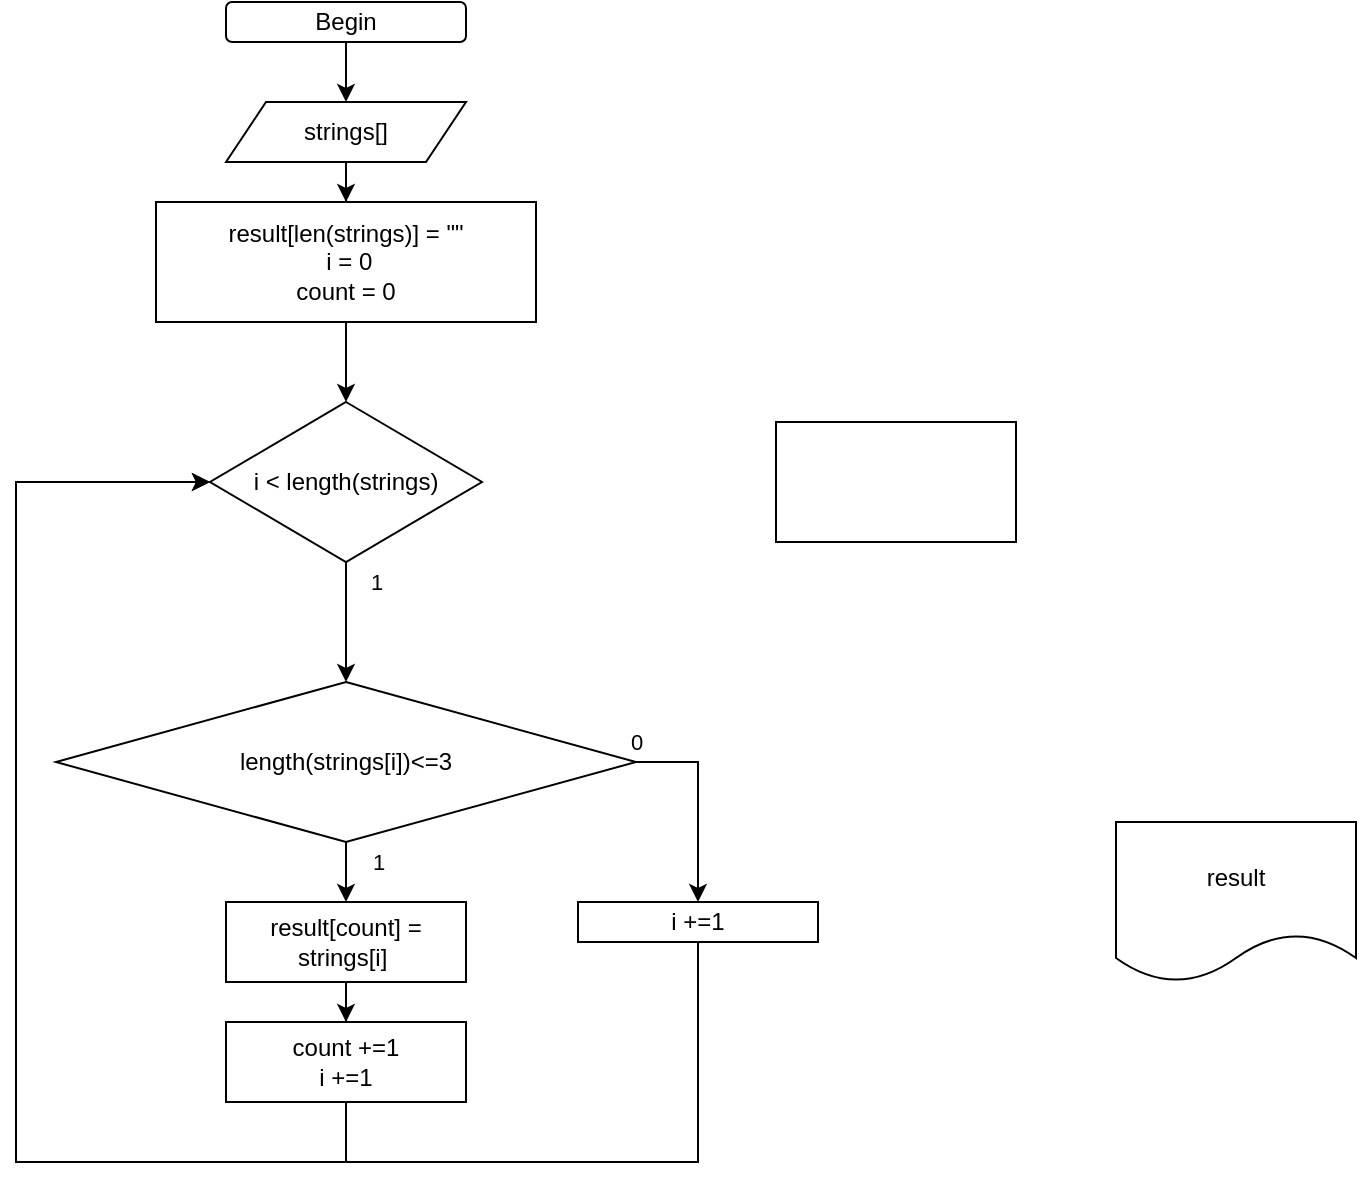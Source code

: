 <mxfile version="20.8.20" type="device"><diagram name="Страница 1" id="muZDP54SthOfKi6M1kKV"><mxGraphModel dx="1195" dy="637" grid="1" gridSize="10" guides="1" tooltips="1" connect="1" arrows="1" fold="1" page="1" pageScale="1" pageWidth="827" pageHeight="1169" math="0" shadow="0"><root><mxCell id="0"/><mxCell id="1" parent="0"/><mxCell id="8FNoeuHwirXESjWZb33t-13" style="edgeStyle=orthogonalEdgeStyle;rounded=0;orthogonalLoop=1;jettySize=auto;html=1;" edge="1" parent="1" source="8FNoeuHwirXESjWZb33t-1" target="8FNoeuHwirXESjWZb33t-2"><mxGeometry relative="1" as="geometry"/></mxCell><mxCell id="8FNoeuHwirXESjWZb33t-1" value="Begin" style="rounded=1;whiteSpace=wrap;html=1;" vertex="1" parent="1"><mxGeometry x="195" y="10" width="120" height="20" as="geometry"/></mxCell><mxCell id="8FNoeuHwirXESjWZb33t-15" style="edgeStyle=orthogonalEdgeStyle;rounded=0;orthogonalLoop=1;jettySize=auto;html=1;" edge="1" parent="1" source="8FNoeuHwirXESjWZb33t-2" target="8FNoeuHwirXESjWZb33t-3"><mxGeometry relative="1" as="geometry"/></mxCell><mxCell id="8FNoeuHwirXESjWZb33t-2" value="strings[]" style="shape=parallelogram;perimeter=parallelogramPerimeter;whiteSpace=wrap;html=1;fixedSize=1;" vertex="1" parent="1"><mxGeometry x="195" y="60" width="120" height="30" as="geometry"/></mxCell><mxCell id="8FNoeuHwirXESjWZb33t-16" style="edgeStyle=orthogonalEdgeStyle;rounded=0;orthogonalLoop=1;jettySize=auto;html=1;" edge="1" parent="1" source="8FNoeuHwirXESjWZb33t-3" target="8FNoeuHwirXESjWZb33t-4"><mxGeometry relative="1" as="geometry"/></mxCell><mxCell id="8FNoeuHwirXESjWZb33t-3" value="result[len(strings)] = &quot;&quot;&lt;br&gt;&amp;nbsp;i = 0&lt;br&gt;count = 0" style="rounded=0;whiteSpace=wrap;html=1;" vertex="1" parent="1"><mxGeometry x="160" y="110" width="190" height="60" as="geometry"/></mxCell><mxCell id="8FNoeuHwirXESjWZb33t-17" value="1" style="edgeStyle=orthogonalEdgeStyle;rounded=0;orthogonalLoop=1;jettySize=auto;html=1;" edge="1" parent="1" source="8FNoeuHwirXESjWZb33t-4" target="8FNoeuHwirXESjWZb33t-8"><mxGeometry x="-0.667" y="15" relative="1" as="geometry"><mxPoint as="offset"/></mxGeometry></mxCell><mxCell id="8FNoeuHwirXESjWZb33t-4" value="i &amp;lt; length(strings)" style="rhombus;whiteSpace=wrap;html=1;" vertex="1" parent="1"><mxGeometry x="187" y="210" width="136" height="80" as="geometry"/></mxCell><mxCell id="8FNoeuHwirXESjWZb33t-7" value="result" style="shape=document;whiteSpace=wrap;html=1;boundedLbl=1;" vertex="1" parent="1"><mxGeometry x="640" y="420" width="120" height="80" as="geometry"/></mxCell><mxCell id="8FNoeuHwirXESjWZb33t-10" value="1" style="edgeStyle=orthogonalEdgeStyle;rounded=0;orthogonalLoop=1;jettySize=auto;html=1;" edge="1" parent="1" source="8FNoeuHwirXESjWZb33t-8" target="8FNoeuHwirXESjWZb33t-9"><mxGeometry x="0.2" y="16" relative="1" as="geometry"><mxPoint as="offset"/></mxGeometry></mxCell><mxCell id="8FNoeuHwirXESjWZb33t-18" value="0" style="edgeStyle=orthogonalEdgeStyle;rounded=0;orthogonalLoop=1;jettySize=auto;html=1;exitX=1;exitY=0.5;exitDx=0;exitDy=0;" edge="1" parent="1" source="8FNoeuHwirXESjWZb33t-8" target="8FNoeuHwirXESjWZb33t-12"><mxGeometry x="-1" y="10" relative="1" as="geometry"><mxPoint as="offset"/></mxGeometry></mxCell><mxCell id="8FNoeuHwirXESjWZb33t-8" value="length(strings[i])&amp;lt;=3" style="rhombus;whiteSpace=wrap;html=1;" vertex="1" parent="1"><mxGeometry x="110" y="350" width="290" height="80" as="geometry"/></mxCell><mxCell id="8FNoeuHwirXESjWZb33t-19" style="edgeStyle=orthogonalEdgeStyle;rounded=0;orthogonalLoop=1;jettySize=auto;html=1;entryX=0.5;entryY=0;entryDx=0;entryDy=0;" edge="1" parent="1" source="8FNoeuHwirXESjWZb33t-9" target="8FNoeuHwirXESjWZb33t-11"><mxGeometry relative="1" as="geometry"/></mxCell><mxCell id="8FNoeuHwirXESjWZb33t-9" value="result[count] = strings[i]&amp;nbsp;" style="rounded=0;whiteSpace=wrap;html=1;" vertex="1" parent="1"><mxGeometry x="195" y="460" width="120" height="40" as="geometry"/></mxCell><mxCell id="8FNoeuHwirXESjWZb33t-20" style="edgeStyle=orthogonalEdgeStyle;rounded=0;orthogonalLoop=1;jettySize=auto;html=1;entryX=0;entryY=0.5;entryDx=0;entryDy=0;" edge="1" parent="1" source="8FNoeuHwirXESjWZb33t-11" target="8FNoeuHwirXESjWZb33t-4"><mxGeometry relative="1" as="geometry"><Array as="points"><mxPoint x="255" y="590"/><mxPoint x="90" y="590"/><mxPoint x="90" y="250"/></Array></mxGeometry></mxCell><mxCell id="8FNoeuHwirXESjWZb33t-11" value="count +=1&lt;br&gt;i +=1" style="rounded=0;whiteSpace=wrap;html=1;" vertex="1" parent="1"><mxGeometry x="195" y="520" width="120" height="40" as="geometry"/></mxCell><mxCell id="8FNoeuHwirXESjWZb33t-21" style="edgeStyle=orthogonalEdgeStyle;rounded=0;orthogonalLoop=1;jettySize=auto;html=1;entryX=0;entryY=0.5;entryDx=0;entryDy=0;" edge="1" parent="1" source="8FNoeuHwirXESjWZb33t-12" target="8FNoeuHwirXESjWZb33t-4"><mxGeometry relative="1" as="geometry"><Array as="points"><mxPoint x="431" y="590"/><mxPoint x="90" y="590"/><mxPoint x="90" y="250"/></Array></mxGeometry></mxCell><mxCell id="8FNoeuHwirXESjWZb33t-12" value="i +=1" style="rounded=0;whiteSpace=wrap;html=1;" vertex="1" parent="1"><mxGeometry x="371" y="460" width="120" height="20" as="geometry"/></mxCell><mxCell id="8FNoeuHwirXESjWZb33t-22" value="" style="rounded=0;whiteSpace=wrap;html=1;" vertex="1" parent="1"><mxGeometry x="470" y="220" width="120" height="60" as="geometry"/></mxCell></root></mxGraphModel></diagram></mxfile>